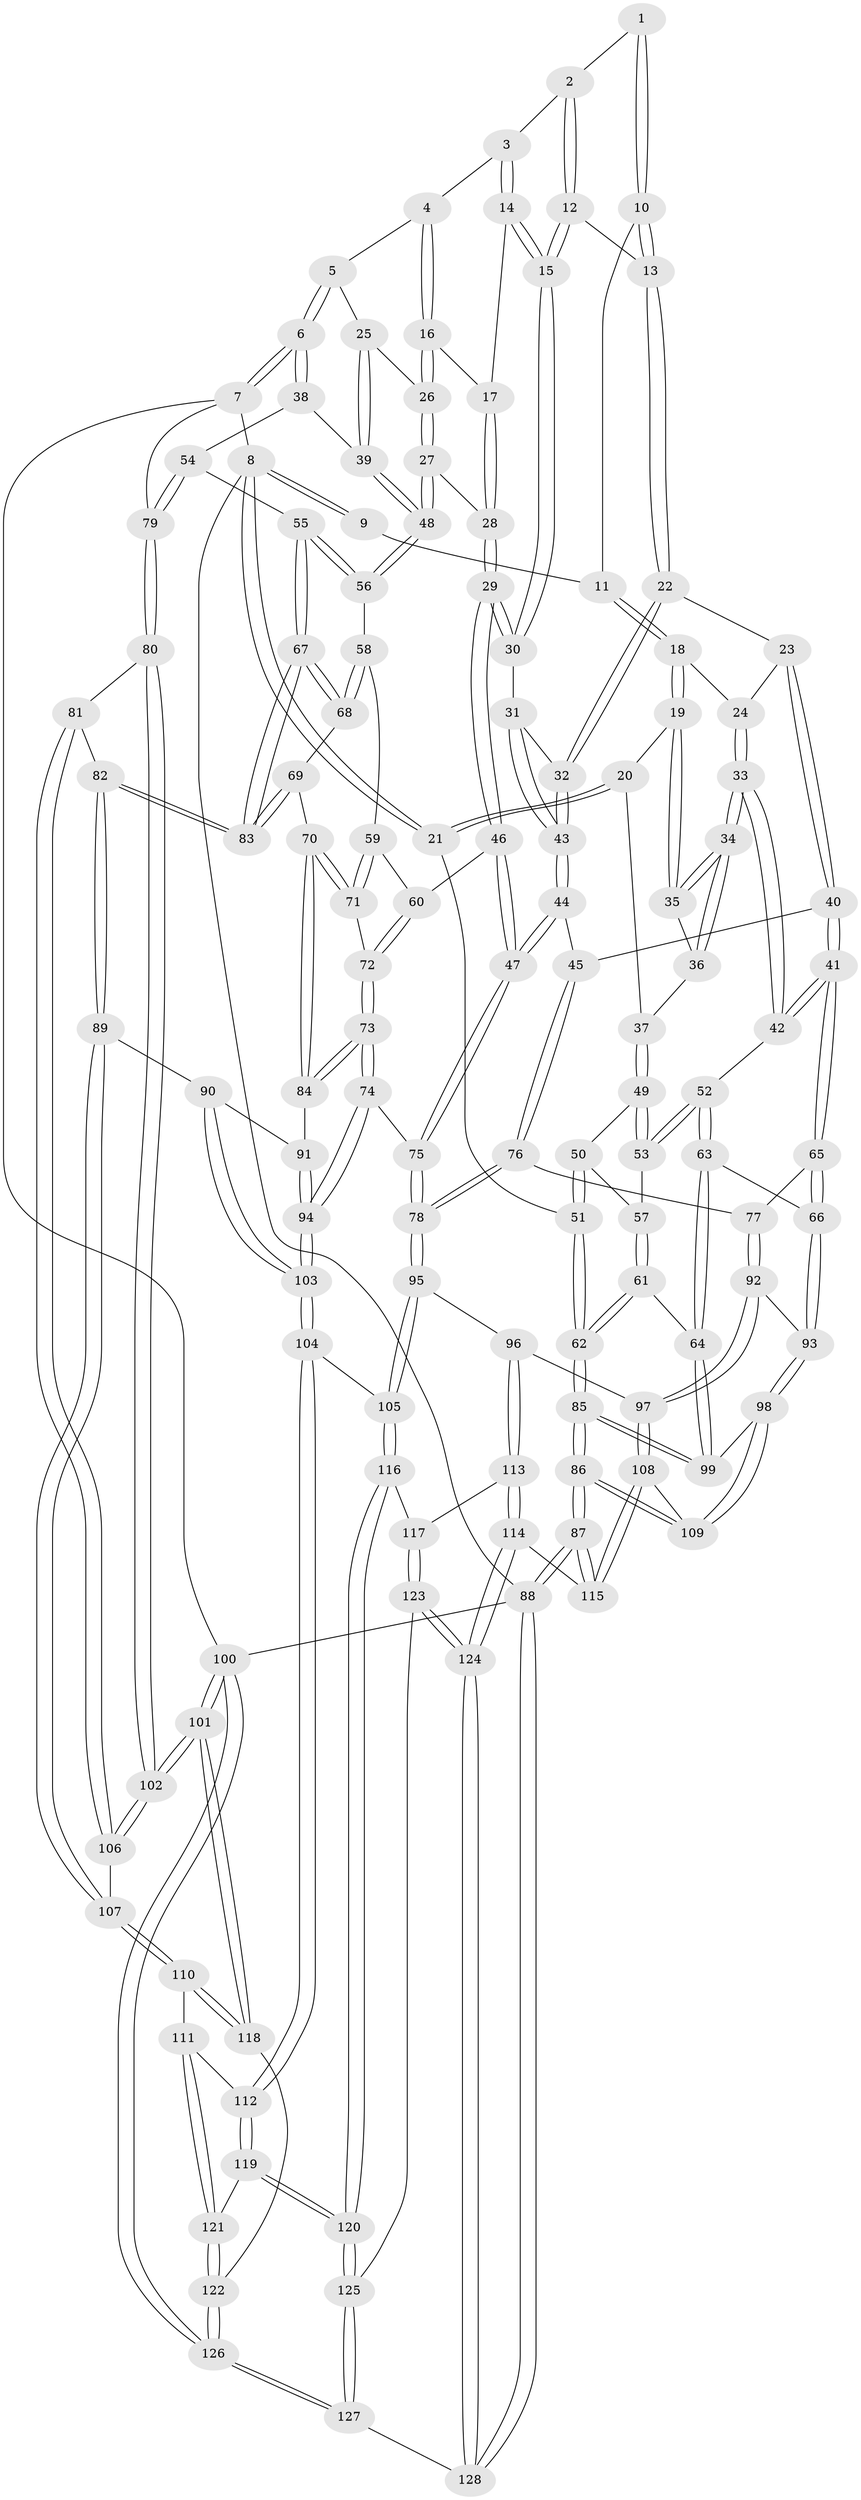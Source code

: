 // coarse degree distribution, {4: 0.21052631578947367, 3: 0.2894736842105263, 2: 0.07894736842105263, 5: 0.21052631578947367, 1: 0.07894736842105263, 6: 0.05263157894736842, 8: 0.02631578947368421, 7: 0.05263157894736842}
// Generated by graph-tools (version 1.1) at 2025/04/03/04/25 22:04:58]
// undirected, 128 vertices, 317 edges
graph export_dot {
graph [start="1"]
  node [color=gray90,style=filled];
  1 [pos="+0.4720674395486914+0"];
  2 [pos="+0.5174348067190739+0"];
  3 [pos="+0.6173929362749256+0"];
  4 [pos="+0.7164855669966272+0"];
  5 [pos="+0.9474348936974096+0"];
  6 [pos="+1+0"];
  7 [pos="+1+0"];
  8 [pos="+0+0"];
  9 [pos="+0.29528187961152663+0"];
  10 [pos="+0.40338074146913105+0.08028427727064913"];
  11 [pos="+0.29655410877157445+0.020949147586561395"];
  12 [pos="+0.49320814088724924+0.08436396110518785"];
  13 [pos="+0.44147566706920577+0.11251267499818225"];
  14 [pos="+0.5905568396515827+0.11329308194445421"];
  15 [pos="+0.5504214630022398+0.1257783568403759"];
  16 [pos="+0.6540311011713026+0.09997169071076055"];
  17 [pos="+0.6182874247512531+0.11542649229764929"];
  18 [pos="+0.274407299715016+0.08357886223091623"];
  19 [pos="+0.19971216074661427+0.12470503912344422"];
  20 [pos="+0.09042387769121048+0.0944756884482125"];
  21 [pos="+0+0"];
  22 [pos="+0.42227509642804273+0.1476659742433611"];
  23 [pos="+0.35179413794631226+0.1635626561298437"];
  24 [pos="+0.3059403375605775+0.12596737337480993"];
  25 [pos="+0.8393391496865767+0.07913122818310257"];
  26 [pos="+0.7698814875087506+0.1591583409740757"];
  27 [pos="+0.76570725072296+0.1738641407514297"];
  28 [pos="+0.6576128259146086+0.23237031064744226"];
  29 [pos="+0.6168030421359257+0.2792587494752413"];
  30 [pos="+0.5486693349847028+0.180714122209461"];
  31 [pos="+0.5370762921193637+0.1861730587724502"];
  32 [pos="+0.4347760517193146+0.17606677210632204"];
  33 [pos="+0.24064500265213687+0.28068375731357675"];
  34 [pos="+0.23088950538916422+0.253600694716291"];
  35 [pos="+0.20180805354630962+0.14385170957045398"];
  36 [pos="+0.14932207461108082+0.2063214021409893"];
  37 [pos="+0.10803432178368993+0.22136769262233402"];
  38 [pos="+0.9331696349201826+0.20429227647477322"];
  39 [pos="+0.9326131646769753+0.20387456384099673"];
  40 [pos="+0.32138165075537134+0.3162829745060883"];
  41 [pos="+0.2933304285167157+0.31808528774104844"];
  42 [pos="+0.24328014116100766+0.2943140171619334"];
  43 [pos="+0.44990597186483555+0.25780071612897737"];
  44 [pos="+0.44691305835815953+0.2741707481020363"];
  45 [pos="+0.32939093120070234+0.3190807798440979"];
  46 [pos="+0.6111518680384006+0.3096099274971332"];
  47 [pos="+0.5679860648373276+0.34425427851790774"];
  48 [pos="+0.8026690118761424+0.2631085994692946"];
  49 [pos="+0.10542461834383171+0.23794471609116197"];
  50 [pos="+0.0009179082025903204+0.23497594898731874"];
  51 [pos="+0+0.12670916249846403"];
  52 [pos="+0.18588225026526675+0.30714039764319223"];
  53 [pos="+0.1375695142248048+0.2983940269640854"];
  54 [pos="+1+0.30524334776257034"];
  55 [pos="+0.922202011614491+0.34190573704173577"];
  56 [pos="+0.8082889629128233+0.3002937428813336"];
  57 [pos="+0.08382965653018033+0.3307668050557362"];
  58 [pos="+0.7737170212155496+0.33258222726423686"];
  59 [pos="+0.7432293504716267+0.3418934729028907"];
  60 [pos="+0.6485779946380259+0.3249640569627511"];
  61 [pos="+0.005486807910397389+0.4290894089057684"];
  62 [pos="+0+0.42121978161422013"];
  63 [pos="+0.13312930483983806+0.4902676172690144"];
  64 [pos="+0.1060016645255017+0.49091147404001334"];
  65 [pos="+0.24744819379590982+0.4397017940997607"];
  66 [pos="+0.15741637992361382+0.49803052111081586"];
  67 [pos="+0.8660187191988838+0.4846478111115197"];
  68 [pos="+0.7861372057726056+0.36626787900180835"];
  69 [pos="+0.764528775544881+0.4787181444036887"];
  70 [pos="+0.7422531182749625+0.48071786623330137"];
  71 [pos="+0.7299615151407267+0.4257125339620955"];
  72 [pos="+0.6834690357821387+0.4095505732085432"];
  73 [pos="+0.6327234115890398+0.5183731627946772"];
  74 [pos="+0.6216559415837533+0.5231421421699384"];
  75 [pos="+0.5303235933748515+0.4849671124834243"];
  76 [pos="+0.42230700528343296+0.46720513639464833"];
  77 [pos="+0.32380122578299+0.5023839069571916"];
  78 [pos="+0.4937501670554767+0.5019337154709008"];
  79 [pos="+1+0.3291820334585405"];
  80 [pos="+1+0.49416268031307137"];
  81 [pos="+0.9152385449618786+0.5297557111672067"];
  82 [pos="+0.8905437754012175+0.5286040583038986"];
  83 [pos="+0.8657031129253856+0.4870645493078903"];
  84 [pos="+0.7267052179364824+0.49212940030021934"];
  85 [pos="+0+0.8488985405750843"];
  86 [pos="+0+0.8912408809007082"];
  87 [pos="+0+1"];
  88 [pos="+0+1"];
  89 [pos="+0.8474121316869639+0.6208826835000896"];
  90 [pos="+0.8275180726840363+0.6236948197599126"];
  91 [pos="+0.7520606237034259+0.5514695019487351"];
  92 [pos="+0.26571815196865595+0.5984480948107609"];
  93 [pos="+0.19322799283565575+0.545393220349566"];
  94 [pos="+0.678661505973882+0.6612576037043857"];
  95 [pos="+0.4588599789472741+0.6071803289738018"];
  96 [pos="+0.4023592011137528+0.67105124117208"];
  97 [pos="+0.26814695270628114+0.6047120515697837"];
  98 [pos="+0.09038063263739003+0.7180863520407226"];
  99 [pos="+0.09062769234478037+0.5345824727566285"];
  100 [pos="+1+1"];
  101 [pos="+1+0.9673368115589465"];
  102 [pos="+1+0.69953056241425"];
  103 [pos="+0.6846946341665182+0.6810984543760946"];
  104 [pos="+0.6747525461457858+0.7082666908385006"];
  105 [pos="+0.6372832405260783+0.7283041231953765"];
  106 [pos="+1+0.7066804630186649"];
  107 [pos="+0.9090078337736862+0.7262234027266988"];
  108 [pos="+0.17449313684155515+0.7370065004078382"];
  109 [pos="+0.08871567369019542+0.726620275447005"];
  110 [pos="+0.9003032714829973+0.7433713209230554"];
  111 [pos="+0.8932506317632062+0.7522463275285061"];
  112 [pos="+0.7361793200007384+0.7670572128827536"];
  113 [pos="+0.3998117416089443+0.77722775652055"];
  114 [pos="+0.31016458496879773+0.8330121619527592"];
  115 [pos="+0.26640149149222425+0.8222728976873624"];
  116 [pos="+0.5860293501053337+0.7932251971051463"];
  117 [pos="+0.45783315917387685+0.8067483406872908"];
  118 [pos="+1+0.8785045353112995"];
  119 [pos="+0.757339535740877+0.867954256083583"];
  120 [pos="+0.6603296054745496+0.9816835508664227"];
  121 [pos="+0.8719959745807511+0.8760054641864737"];
  122 [pos="+0.8798350331796098+0.8876305661623735"];
  123 [pos="+0.48254804084295727+0.9220009755154382"];
  124 [pos="+0.3313693373208048+1"];
  125 [pos="+0.6522593723053114+1"];
  126 [pos="+0.8842075730040846+1"];
  127 [pos="+0.6763359491284636+1"];
  128 [pos="+0.30005247710061733+1"];
  1 -- 2;
  1 -- 10;
  1 -- 10;
  2 -- 3;
  2 -- 12;
  2 -- 12;
  3 -- 4;
  3 -- 14;
  3 -- 14;
  4 -- 5;
  4 -- 16;
  4 -- 16;
  5 -- 6;
  5 -- 6;
  5 -- 25;
  6 -- 7;
  6 -- 7;
  6 -- 38;
  6 -- 38;
  7 -- 8;
  7 -- 79;
  7 -- 100;
  8 -- 9;
  8 -- 9;
  8 -- 21;
  8 -- 21;
  8 -- 88;
  9 -- 11;
  10 -- 11;
  10 -- 13;
  10 -- 13;
  11 -- 18;
  11 -- 18;
  12 -- 13;
  12 -- 15;
  12 -- 15;
  13 -- 22;
  13 -- 22;
  14 -- 15;
  14 -- 15;
  14 -- 17;
  15 -- 30;
  15 -- 30;
  16 -- 17;
  16 -- 26;
  16 -- 26;
  17 -- 28;
  17 -- 28;
  18 -- 19;
  18 -- 19;
  18 -- 24;
  19 -- 20;
  19 -- 35;
  19 -- 35;
  20 -- 21;
  20 -- 21;
  20 -- 37;
  21 -- 51;
  22 -- 23;
  22 -- 32;
  22 -- 32;
  23 -- 24;
  23 -- 40;
  23 -- 40;
  24 -- 33;
  24 -- 33;
  25 -- 26;
  25 -- 39;
  25 -- 39;
  26 -- 27;
  26 -- 27;
  27 -- 28;
  27 -- 48;
  27 -- 48;
  28 -- 29;
  28 -- 29;
  29 -- 30;
  29 -- 30;
  29 -- 46;
  29 -- 46;
  30 -- 31;
  31 -- 32;
  31 -- 43;
  31 -- 43;
  32 -- 43;
  32 -- 43;
  33 -- 34;
  33 -- 34;
  33 -- 42;
  33 -- 42;
  34 -- 35;
  34 -- 35;
  34 -- 36;
  34 -- 36;
  35 -- 36;
  36 -- 37;
  37 -- 49;
  37 -- 49;
  38 -- 39;
  38 -- 54;
  39 -- 48;
  39 -- 48;
  40 -- 41;
  40 -- 41;
  40 -- 45;
  41 -- 42;
  41 -- 42;
  41 -- 65;
  41 -- 65;
  42 -- 52;
  43 -- 44;
  43 -- 44;
  44 -- 45;
  44 -- 47;
  44 -- 47;
  45 -- 76;
  45 -- 76;
  46 -- 47;
  46 -- 47;
  46 -- 60;
  47 -- 75;
  47 -- 75;
  48 -- 56;
  48 -- 56;
  49 -- 50;
  49 -- 53;
  49 -- 53;
  50 -- 51;
  50 -- 51;
  50 -- 57;
  51 -- 62;
  51 -- 62;
  52 -- 53;
  52 -- 53;
  52 -- 63;
  52 -- 63;
  53 -- 57;
  54 -- 55;
  54 -- 79;
  54 -- 79;
  55 -- 56;
  55 -- 56;
  55 -- 67;
  55 -- 67;
  56 -- 58;
  57 -- 61;
  57 -- 61;
  58 -- 59;
  58 -- 68;
  58 -- 68;
  59 -- 60;
  59 -- 71;
  59 -- 71;
  60 -- 72;
  60 -- 72;
  61 -- 62;
  61 -- 62;
  61 -- 64;
  62 -- 85;
  62 -- 85;
  63 -- 64;
  63 -- 64;
  63 -- 66;
  64 -- 99;
  64 -- 99;
  65 -- 66;
  65 -- 66;
  65 -- 77;
  66 -- 93;
  66 -- 93;
  67 -- 68;
  67 -- 68;
  67 -- 83;
  67 -- 83;
  68 -- 69;
  69 -- 70;
  69 -- 83;
  69 -- 83;
  70 -- 71;
  70 -- 71;
  70 -- 84;
  70 -- 84;
  71 -- 72;
  72 -- 73;
  72 -- 73;
  73 -- 74;
  73 -- 74;
  73 -- 84;
  73 -- 84;
  74 -- 75;
  74 -- 94;
  74 -- 94;
  75 -- 78;
  75 -- 78;
  76 -- 77;
  76 -- 78;
  76 -- 78;
  77 -- 92;
  77 -- 92;
  78 -- 95;
  78 -- 95;
  79 -- 80;
  79 -- 80;
  80 -- 81;
  80 -- 102;
  80 -- 102;
  81 -- 82;
  81 -- 106;
  81 -- 106;
  82 -- 83;
  82 -- 83;
  82 -- 89;
  82 -- 89;
  84 -- 91;
  85 -- 86;
  85 -- 86;
  85 -- 99;
  85 -- 99;
  86 -- 87;
  86 -- 87;
  86 -- 109;
  86 -- 109;
  87 -- 88;
  87 -- 88;
  87 -- 115;
  87 -- 115;
  88 -- 128;
  88 -- 128;
  88 -- 100;
  89 -- 90;
  89 -- 107;
  89 -- 107;
  90 -- 91;
  90 -- 103;
  90 -- 103;
  91 -- 94;
  91 -- 94;
  92 -- 93;
  92 -- 97;
  92 -- 97;
  93 -- 98;
  93 -- 98;
  94 -- 103;
  94 -- 103;
  95 -- 96;
  95 -- 105;
  95 -- 105;
  96 -- 97;
  96 -- 113;
  96 -- 113;
  97 -- 108;
  97 -- 108;
  98 -- 99;
  98 -- 109;
  98 -- 109;
  100 -- 101;
  100 -- 101;
  100 -- 126;
  100 -- 126;
  101 -- 102;
  101 -- 102;
  101 -- 118;
  101 -- 118;
  102 -- 106;
  102 -- 106;
  103 -- 104;
  103 -- 104;
  104 -- 105;
  104 -- 112;
  104 -- 112;
  105 -- 116;
  105 -- 116;
  106 -- 107;
  107 -- 110;
  107 -- 110;
  108 -- 109;
  108 -- 115;
  108 -- 115;
  110 -- 111;
  110 -- 118;
  110 -- 118;
  111 -- 112;
  111 -- 121;
  111 -- 121;
  112 -- 119;
  112 -- 119;
  113 -- 114;
  113 -- 114;
  113 -- 117;
  114 -- 115;
  114 -- 124;
  114 -- 124;
  116 -- 117;
  116 -- 120;
  116 -- 120;
  117 -- 123;
  117 -- 123;
  118 -- 122;
  119 -- 120;
  119 -- 120;
  119 -- 121;
  120 -- 125;
  120 -- 125;
  121 -- 122;
  121 -- 122;
  122 -- 126;
  122 -- 126;
  123 -- 124;
  123 -- 124;
  123 -- 125;
  124 -- 128;
  124 -- 128;
  125 -- 127;
  125 -- 127;
  126 -- 127;
  126 -- 127;
  127 -- 128;
}
